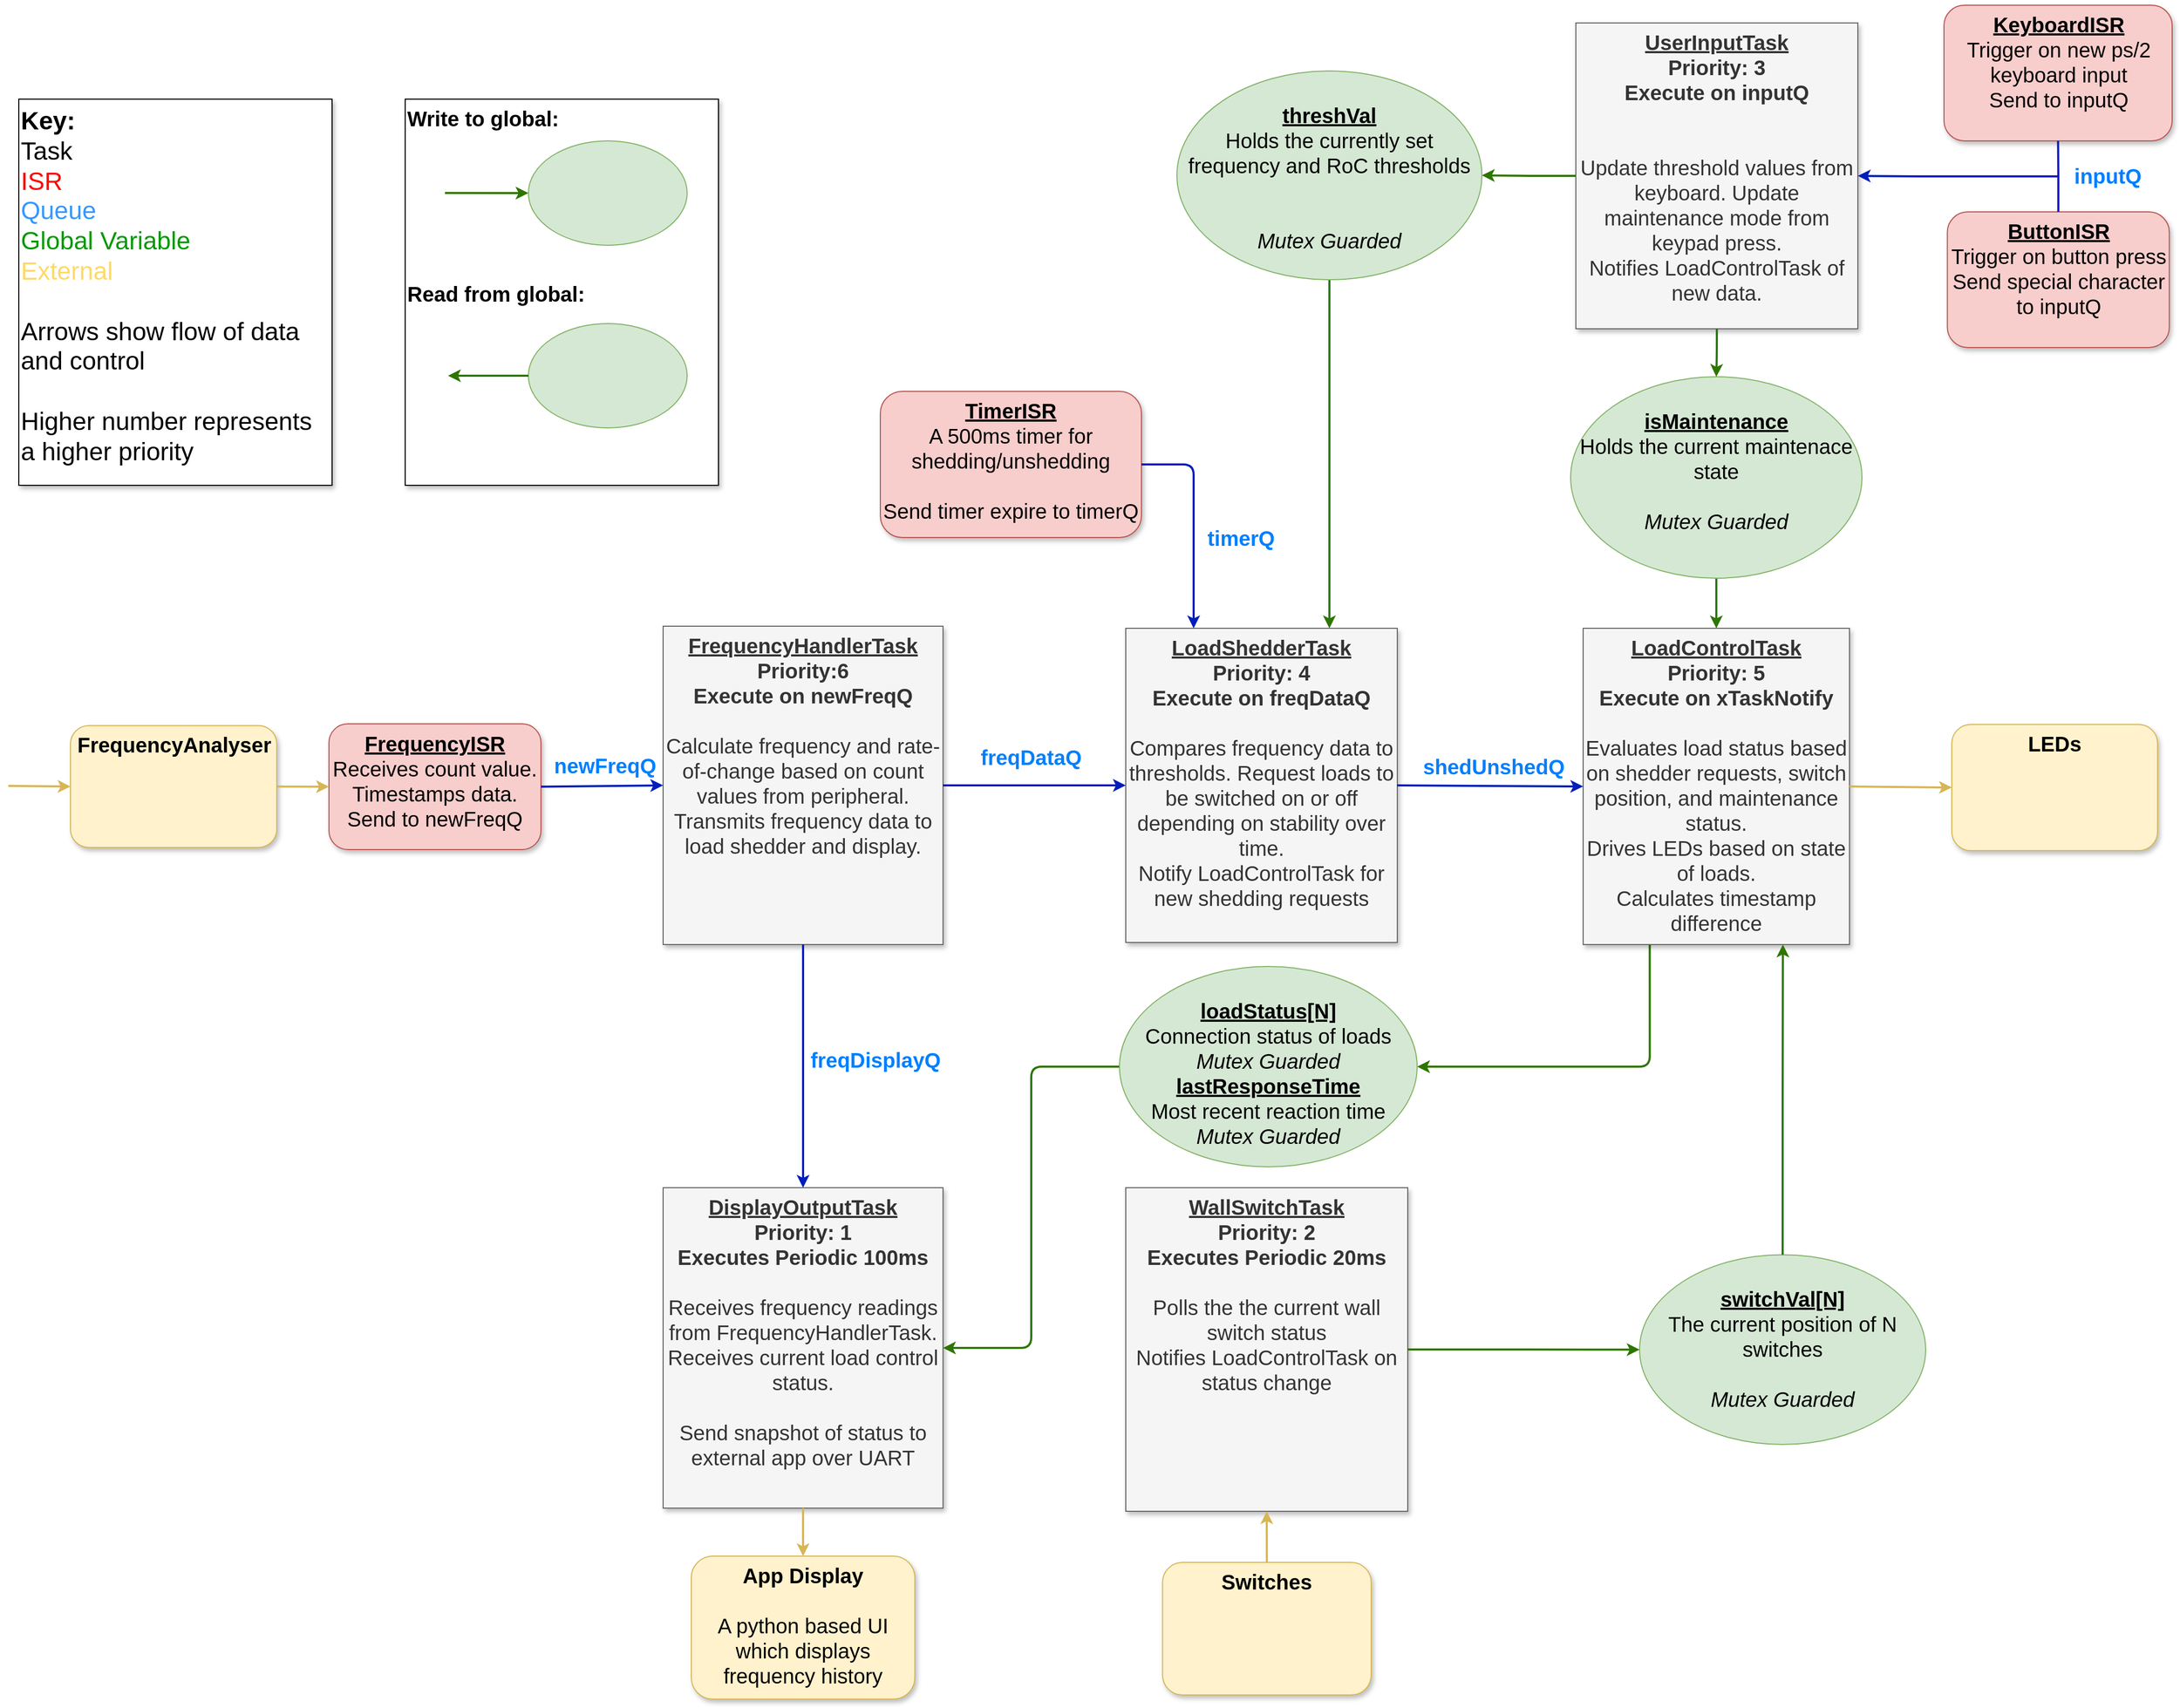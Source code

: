 <mxfile version="12.9.3" type="device"><diagram id="hJlR-zcNykk-kmC-tT8O" name="Page-1"><mxGraphModel dx="4095" dy="2518" grid="1" gridSize="10" guides="1" tooltips="1" connect="1" arrows="1" fold="1" page="1" pageScale="1" pageWidth="1169" pageHeight="827" math="0" shadow="0"><root><mxCell id="0"/><mxCell id="1" parent="0"/><mxCell id="EgB2sBMlgyTfe2yUj-QF-12" value="&lt;font size=&quot;1&quot;&gt;&lt;b style=&quot;font-size: 20px&quot;&gt;Write to global:&lt;br&gt;&lt;br&gt;&lt;br&gt;&lt;br&gt;&lt;br&gt;&lt;br&gt;&lt;br&gt;Read from global:&lt;br&gt;&lt;/b&gt;&lt;/font&gt;" style="rounded=0;whiteSpace=wrap;html=1;shadow=1;align=left;verticalAlign=top;fontSize=14;" parent="1" vertex="1"><mxGeometry x="360" y="-70" width="300" height="370" as="geometry"/></mxCell><mxCell id="SNkbNMOe0gDWA6k8Lp-L-2" value="&lt;font style=&quot;font-size: 24px&quot;&gt;&lt;b&gt;Key:&lt;br&gt;&lt;/b&gt;Task&lt;br&gt;&lt;font color=&quot;#ff0000&quot; style=&quot;font-size: 24px&quot;&gt;ISR&lt;/font&gt;&lt;br&gt;&lt;font color=&quot;#3399ff&quot; style=&quot;font-size: 24px&quot;&gt;Queue&lt;/font&gt;&lt;br&gt;&lt;font color=&quot;#009900&quot; style=&quot;font-size: 24px&quot;&gt;Global Variable&lt;br&gt;&lt;/font&gt;&lt;font color=&quot;#ffd966&quot; style=&quot;font-size: 24px&quot;&gt;External&lt;/font&gt;&lt;br&gt;&lt;br&gt;Arrows show flow of data and control&lt;br&gt;&lt;br&gt;Higher number represents a higher priority&lt;/font&gt;" style="rounded=0;whiteSpace=wrap;html=1;shadow=1;align=left;verticalAlign=top;fontSize=14;" parent="1" vertex="1"><mxGeometry x="-10" y="-70" width="300" height="370" as="geometry"/></mxCell><mxCell id="SNkbNMOe0gDWA6k8Lp-L-4" value="&lt;font style=&quot;font-size: 20px&quot;&gt;&lt;u style=&quot;font-weight: bold&quot;&gt;FrequencyHandlerTask&lt;/u&gt;&lt;br&gt;&lt;b&gt;Priority:6&lt;/b&gt;&lt;br&gt;&lt;b&gt;Execute on newFreqQ&lt;/b&gt;&lt;br&gt;&lt;br&gt;Calculate frequency and rate-of-change based on count values from peripheral.&lt;br&gt;Transmits frequency data to load shedder and display.&lt;/font&gt;" style="rounded=0;whiteSpace=wrap;html=1;shadow=1;fontSize=14;verticalAlign=top;fillColor=#f5f5f5;strokeColor=#666666;fontColor=#333333;" parent="1" vertex="1"><mxGeometry x="607" y="435" width="268" height="305" as="geometry"/></mxCell><mxCell id="SNkbNMOe0gDWA6k8Lp-L-10" value="&lt;font style=&quot;font-size: 20px&quot;&gt;&lt;u style=&quot;font-weight: bold&quot;&gt;LoadShedderTask&lt;/u&gt;&lt;br&gt;&lt;b&gt;Priority: 4&lt;/b&gt;&lt;br&gt;&lt;b&gt;Execute on freqDataQ&lt;/b&gt;&lt;br&gt;&lt;br&gt;Compares frequency data to thresholds. Request loads to be switched on or off depending on stability over time.&lt;br&gt;Notify LoadControlTask for new shedding requests&lt;/font&gt;" style="rounded=0;whiteSpace=wrap;html=1;shadow=1;fontSize=14;verticalAlign=top;fillColor=#f5f5f5;strokeColor=#666666;fontColor=#333333;" parent="1" vertex="1"><mxGeometry x="1050" y="437" width="260" height="301" as="geometry"/></mxCell><mxCell id="duM6ciMKflTFhWMSCVgQ-56" style="edgeStyle=orthogonalEdgeStyle;rounded=1;orthogonalLoop=1;jettySize=auto;html=1;exitX=0.25;exitY=1;exitDx=0;exitDy=0;entryX=1;entryY=0.5;entryDx=0;entryDy=0;fontSize=14;fontColor=#009900;fillColor=#60a917;strokeColor=#2D7600;strokeWidth=2;" parent="1" source="SNkbNMOe0gDWA6k8Lp-L-11" target="duM6ciMKflTFhWMSCVgQ-53" edge="1"><mxGeometry relative="1" as="geometry"><mxPoint x="1378" y="855" as="targetPoint"/></mxGeometry></mxCell><mxCell id="SNkbNMOe0gDWA6k8Lp-L-11" value="&lt;font style=&quot;font-size: 20px&quot;&gt;&lt;u style=&quot;font-weight: bold&quot;&gt;LoadControlTask&lt;/u&gt;&lt;br&gt;&lt;b&gt;Priority: 5&lt;/b&gt;&lt;br&gt;&lt;b&gt;Execute on xTaskNotify&lt;/b&gt;&lt;br&gt;&lt;br&gt;Evaluates load status based on shedder requests, switch position, and maintenance status.&lt;br&gt;Drives LEDs based on state of loads.&lt;br&gt;Calculates timestamp difference&lt;br&gt;&lt;/font&gt;" style="rounded=0;whiteSpace=wrap;html=1;shadow=1;fontSize=14;verticalAlign=top;fillColor=#f5f5f5;strokeColor=#666666;fontColor=#333333;" parent="1" vertex="1"><mxGeometry x="1488" y="437" width="255" height="303" as="geometry"/></mxCell><mxCell id="SNkbNMOe0gDWA6k8Lp-L-12" value="&lt;font style=&quot;font-size: 20px&quot;&gt;&lt;u style=&quot;font-weight: bold&quot;&gt;DisplayOutputTask&lt;/u&gt;&lt;br&gt;&lt;b&gt;Priority: 1&lt;/b&gt;&lt;br&gt;&lt;b&gt;Executes Periodic 100ms&lt;br&gt;&lt;/b&gt;&lt;br&gt;Receives frequency readings from FrequencyHandlerTask.&lt;br&gt;Receives current load control status.&lt;br&gt;&lt;br&gt;Send snapshot of status to external app over UART&lt;/font&gt;" style="rounded=0;whiteSpace=wrap;html=1;shadow=1;fontSize=14;verticalAlign=top;fillColor=#f5f5f5;strokeColor=#666666;fontColor=#333333;" parent="1" vertex="1"><mxGeometry x="607" y="973" width="268" height="307" as="geometry"/></mxCell><mxCell id="SNkbNMOe0gDWA6k8Lp-L-13" value="&lt;font style=&quot;font-size: 20px&quot;&gt;&lt;u style=&quot;font-weight: bold&quot;&gt;WallSwitchTask&lt;/u&gt;&lt;br&gt;&lt;b&gt;Priority: 2&lt;/b&gt;&lt;br&gt;&lt;b&gt;Executes Periodic 20ms&lt;/b&gt;&lt;br&gt;&lt;br&gt;Polls the the current wall switch status&lt;br&gt;Notifies LoadControlTask on status change&lt;/font&gt;" style="rounded=0;whiteSpace=wrap;html=1;shadow=1;fontSize=14;verticalAlign=top;fillColor=#f5f5f5;strokeColor=#666666;fontColor=#333333;" parent="1" vertex="1"><mxGeometry x="1050" y="973" width="270" height="310" as="geometry"/></mxCell><mxCell id="duM6ciMKflTFhWMSCVgQ-48" style="edgeStyle=orthogonalEdgeStyle;rounded=1;orthogonalLoop=1;jettySize=auto;html=1;exitX=0;exitY=0.5;exitDx=0;exitDy=0;fontSize=14;fontColor=#009900;fillColor=#60a917;strokeColor=#2D7600;strokeWidth=2;" parent="1" source="SNkbNMOe0gDWA6k8Lp-L-14" target="duM6ciMKflTFhWMSCVgQ-46" edge="1"><mxGeometry relative="1" as="geometry"><mxPoint x="1330" y="4" as="targetPoint"/></mxGeometry></mxCell><mxCell id="SNkbNMOe0gDWA6k8Lp-L-14" value="&lt;font style=&quot;font-size: 20px&quot;&gt;&lt;u style=&quot;font-weight: bold&quot;&gt;UserInputTask&lt;/u&gt;&lt;br&gt;&lt;b&gt;Priority: 3&lt;br&gt;Execute on inputQ&lt;br&gt;&lt;/b&gt;&lt;br&gt;&lt;br&gt;Update threshold values from keyboard. Update maintenance mode from keypad press.&lt;br&gt;Notifies LoadControlTask of new data.&lt;/font&gt;" style="rounded=0;whiteSpace=wrap;html=1;shadow=1;fontSize=14;verticalAlign=top;fillColor=#f5f5f5;strokeColor=#666666;fontColor=#333333;" parent="1" vertex="1"><mxGeometry x="1481" y="-143" width="270" height="293" as="geometry"/></mxCell><mxCell id="SNkbNMOe0gDWA6k8Lp-L-15" value="&lt;font style=&quot;font-size: 20px&quot;&gt;&lt;u style=&quot;font-weight: bold&quot;&gt;FrequencyISR&lt;/u&gt;&lt;br&gt;Receives count value.&lt;br&gt;Timestamps data.&lt;br&gt;Send to newFreqQ&lt;/font&gt;" style="rounded=1;whiteSpace=wrap;html=1;shadow=1;fontSize=14;labelBorderColor=none;fillColor=#f8cecc;strokeColor=#b85450;verticalAlign=top;" parent="1" vertex="1"><mxGeometry x="287" y="528.5" width="203" height="120.5" as="geometry"/></mxCell><mxCell id="SNkbNMOe0gDWA6k8Lp-L-16" value="&lt;font style=&quot;font-size: 20px&quot;&gt;&lt;b&gt;&lt;u&gt;KeyboardISR&lt;/u&gt;&lt;/b&gt;&lt;br&gt;Trigger on new ps/2 keyboard input&lt;br&gt;Send to inputQ&lt;/font&gt;" style="rounded=1;whiteSpace=wrap;html=1;shadow=1;fontSize=14;labelBorderColor=none;fillColor=#f8cecc;strokeColor=#b85450;verticalAlign=top;" parent="1" vertex="1"><mxGeometry x="1833.5" y="-160" width="218.5" height="130" as="geometry"/></mxCell><mxCell id="SNkbNMOe0gDWA6k8Lp-L-17" value="&lt;font style=&quot;font-size: 20px&quot;&gt;&lt;b&gt;&lt;u&gt;ButtonISR&lt;/u&gt;&lt;/b&gt;&lt;br&gt;Trigger on button press&lt;br&gt;Send special character to inputQ&lt;/font&gt;" style="rounded=1;whiteSpace=wrap;html=1;shadow=1;fontSize=14;labelBorderColor=none;fillColor=#f8cecc;strokeColor=#b85450;verticalAlign=top;" parent="1" vertex="1"><mxGeometry x="1836.75" y="38" width="212.5" height="130" as="geometry"/></mxCell><mxCell id="SNkbNMOe0gDWA6k8Lp-L-18" value="&lt;b&gt;&lt;font style=&quot;font-size: 20px&quot;&gt;FrequencyAnalyser&lt;/font&gt;&lt;/b&gt;" style="rounded=1;whiteSpace=wrap;html=1;shadow=1;fontSize=14;labelBorderColor=none;fillColor=#fff2cc;strokeColor=#d6b656;verticalAlign=top;" parent="1" vertex="1"><mxGeometry x="39.5" y="530.25" width="197.5" height="116.75" as="geometry"/></mxCell><mxCell id="SNkbNMOe0gDWA6k8Lp-L-19" value="&lt;font style=&quot;font-size: 20px&quot;&gt;&lt;b&gt;App Display&lt;/b&gt;&lt;br&gt;&lt;br&gt;A python based UI which displays frequency history&lt;br&gt;&lt;/font&gt;" style="rounded=1;whiteSpace=wrap;html=1;shadow=1;fontSize=14;labelBorderColor=none;fillColor=#fff2cc;strokeColor=#d6b656;verticalAlign=top;" parent="1" vertex="1"><mxGeometry x="634" y="1326" width="214" height="137" as="geometry"/></mxCell><mxCell id="duM6ciMKflTFhWMSCVgQ-1" value="" style="endArrow=classic;html=1;entryX=0;entryY=0.5;entryDx=0;entryDy=0;fillColor=#fff2cc;strokeColor=#d6b656;strokeWidth=2;" parent="1" target="SNkbNMOe0gDWA6k8Lp-L-18" edge="1"><mxGeometry width="50" height="50" relative="1" as="geometry"><mxPoint x="-20" y="588" as="sourcePoint"/><mxPoint x="708" y="722.5" as="targetPoint"/></mxGeometry></mxCell><mxCell id="duM6ciMKflTFhWMSCVgQ-4" value="" style="endArrow=classic;html=1;entryX=0;entryY=0.5;entryDx=0;entryDy=0;fillColor=#fff2cc;strokeColor=#d6b656;exitX=1;exitY=0.5;exitDx=0;exitDy=0;strokeWidth=2;" parent="1" source="SNkbNMOe0gDWA6k8Lp-L-18" target="SNkbNMOe0gDWA6k8Lp-L-15" edge="1"><mxGeometry width="50" height="50" relative="1" as="geometry"><mxPoint x="-22" y="582.5" as="sourcePoint"/><mxPoint x="48" y="582.5" as="targetPoint"/></mxGeometry></mxCell><mxCell id="duM6ciMKflTFhWMSCVgQ-5" value="&lt;font style=&quot;font-size: 20px&quot;&gt;newFreqQ&lt;/font&gt;" style="endArrow=classic;html=1;fillColor=#0050ef;strokeColor=#001DBC;fontColor=#007FFF;fontStyle=1;fontSize=16;exitX=1;exitY=0.5;exitDx=0;exitDy=0;entryX=0;entryY=0.5;entryDx=0;entryDy=0;strokeWidth=2;" parent="1" source="SNkbNMOe0gDWA6k8Lp-L-15" target="SNkbNMOe0gDWA6k8Lp-L-4" edge="1"><mxGeometry x="0.049" y="20" width="50" height="50" relative="1" as="geometry"><mxPoint x="445" y="550" as="sourcePoint"/><mxPoint x="605" y="550" as="targetPoint"/><mxPoint as="offset"/></mxGeometry></mxCell><mxCell id="duM6ciMKflTFhWMSCVgQ-6" value="" style="endArrow=classic;html=1;fontSize=16;fontColor=#007FFF;exitX=0.5;exitY=1;exitDx=0;exitDy=0;entryX=0.5;entryY=0;entryDx=0;entryDy=0;fillColor=#fff2cc;strokeColor=#d6b656;strokeWidth=2;" parent="1" source="SNkbNMOe0gDWA6k8Lp-L-12" target="SNkbNMOe0gDWA6k8Lp-L-19" edge="1"><mxGeometry width="50" height="50" relative="1" as="geometry"><mxPoint x="642.5" y="1100" as="sourcePoint"/><mxPoint x="692.5" y="1050" as="targetPoint"/></mxGeometry></mxCell><mxCell id="duM6ciMKflTFhWMSCVgQ-7" value="&lt;font style=&quot;font-size: 20px&quot;&gt;inputQ&lt;/font&gt;" style="endArrow=classic;html=1;fillColor=#0050ef;strokeColor=#001DBC;entryX=1;entryY=0.5;entryDx=0;entryDy=0;fontColor=#007FFF;fontStyle=1;fontSize=16;rounded=0;exitX=0.5;exitY=1;exitDx=0;exitDy=0;strokeWidth=2;" parent="1" source="SNkbNMOe0gDWA6k8Lp-L-16" target="SNkbNMOe0gDWA6k8Lp-L-14" edge="1"><mxGeometry x="-0.701" y="47" width="50" height="50" relative="1" as="geometry"><mxPoint x="1481" y="-290" as="sourcePoint"/><mxPoint x="1648.5" y="-143" as="targetPoint"/><mxPoint x="47" y="-48" as="offset"/><Array as="points"><mxPoint x="1943" y="4"/><mxPoint x="1810" y="4"/></Array></mxGeometry></mxCell><mxCell id="duM6ciMKflTFhWMSCVgQ-24" value="&lt;font style=&quot;font-size: 20px&quot;&gt;freqDataQ&lt;/font&gt;" style="endArrow=classic;html=1;fillColor=#0050ef;strokeColor=#001DBC;entryX=0;entryY=0.5;entryDx=0;entryDy=0;fontColor=#007FFF;fontStyle=1;fontSize=16;exitX=1;exitY=0.5;exitDx=0;exitDy=0;strokeWidth=2;" parent="1" source="SNkbNMOe0gDWA6k8Lp-L-4" target="SNkbNMOe0gDWA6k8Lp-L-10" edge="1"><mxGeometry x="-0.038" y="28" width="50" height="50" relative="1" as="geometry"><mxPoint x="846" y="549.17" as="sourcePoint"/><mxPoint x="1014" y="549.17" as="targetPoint"/><mxPoint as="offset"/></mxGeometry></mxCell><mxCell id="duM6ciMKflTFhWMSCVgQ-25" value="freqDisplayQ" style="endArrow=classic;html=1;fillColor=#0050ef;strokeColor=#001DBC;entryX=0.5;entryY=0;entryDx=0;entryDy=0;fontColor=#007FFF;fontStyle=1;fontSize=20;exitX=0.5;exitY=1;exitDx=0;exitDy=0;strokeWidth=2;" parent="1" source="SNkbNMOe0gDWA6k8Lp-L-4" target="SNkbNMOe0gDWA6k8Lp-L-12" edge="1"><mxGeometry x="-0.055" y="69" width="50" height="50" relative="1" as="geometry"><mxPoint x="741" y="760" as="sourcePoint"/><mxPoint x="624" y="780.0" as="targetPoint"/><mxPoint as="offset"/></mxGeometry></mxCell><mxCell id="duM6ciMKflTFhWMSCVgQ-33" value="&lt;font color=&quot;#000000&quot; style=&quot;font-size: 20px&quot;&gt;&lt;b&gt;&lt;u&gt;&lt;br&gt;switchVal[N]&lt;/u&gt;&lt;/b&gt;&lt;br&gt;The current position of N switches&lt;i&gt;&lt;br&gt;&lt;br&gt;Mutex Guarded&lt;/i&gt;&lt;br&gt;&lt;/font&gt;" style="ellipse;whiteSpace=wrap;html=1;fillColor=#d5e8d4;fontSize=16;verticalAlign=top;strokeColor=#82b366;" parent="1" vertex="1"><mxGeometry x="1542" y="1037.25" width="274" height="181.75" as="geometry"/></mxCell><mxCell id="duM6ciMKflTFhWMSCVgQ-36" style="edgeStyle=orthogonalEdgeStyle;rounded=0;orthogonalLoop=1;jettySize=auto;html=1;fontSize=14;fontColor=#009900;fillColor=#60a917;strokeColor=#2D7600;entryX=0.75;entryY=1;entryDx=0;entryDy=0;exitX=0.5;exitY=0;exitDx=0;exitDy=0;strokeWidth=2;" parent="1" source="duM6ciMKflTFhWMSCVgQ-33" target="SNkbNMOe0gDWA6k8Lp-L-11" edge="1"><mxGeometry relative="1" as="geometry"><mxPoint x="1583" y="711" as="sourcePoint"/><mxPoint x="1583" y="701" as="targetPoint"/></mxGeometry></mxCell><mxCell id="duM6ciMKflTFhWMSCVgQ-38" value="&lt;font style=&quot;font-size: 20px&quot;&gt;shedUnshedQ&lt;/font&gt;" style="endArrow=classic;html=1;fillColor=#0050ef;strokeColor=#001DBC;entryX=0;entryY=0.5;entryDx=0;entryDy=0;fontColor=#007FFF;fontStyle=1;fontSize=16;exitX=1;exitY=0.5;exitDx=0;exitDy=0;strokeWidth=2;" parent="1" source="SNkbNMOe0gDWA6k8Lp-L-10" target="SNkbNMOe0gDWA6k8Lp-L-11" edge="1"><mxGeometry x="0.018" y="19" width="50" height="50" relative="1" as="geometry"><mxPoint x="1373" y="587.5" as="sourcePoint"/><mxPoint x="1123" y="559" as="targetPoint"/><mxPoint x="1" as="offset"/></mxGeometry></mxCell><mxCell id="duM6ciMKflTFhWMSCVgQ-39" style="edgeStyle=orthogonalEdgeStyle;rounded=0;orthogonalLoop=1;jettySize=auto;html=1;fontSize=14;fontColor=#009900;fillColor=#60a917;strokeColor=#2D7600;entryX=0;entryY=0.5;entryDx=0;entryDy=0;exitX=1;exitY=0.5;exitDx=0;exitDy=0;strokeWidth=2;" parent="1" source="SNkbNMOe0gDWA6k8Lp-L-13" target="duM6ciMKflTFhWMSCVgQ-33" edge="1"><mxGeometry relative="1" as="geometry"><mxPoint x="1393" y="1128" as="sourcePoint"/><mxPoint x="1613" y="853" as="targetPoint"/></mxGeometry></mxCell><mxCell id="duM6ciMKflTFhWMSCVgQ-40" value="&lt;b&gt;&lt;font style=&quot;font-size: 20px&quot;&gt;Switches&lt;/font&gt;&lt;/b&gt;" style="rounded=1;whiteSpace=wrap;html=1;shadow=1;fontSize=14;labelBorderColor=none;fillColor=#fff2cc;strokeColor=#d6b656;verticalAlign=top;" parent="1" vertex="1"><mxGeometry x="1085.25" y="1332" width="199.75" height="127" as="geometry"/></mxCell><mxCell id="duM6ciMKflTFhWMSCVgQ-41" value="" style="endArrow=classic;html=1;fontSize=16;fontColor=#007FFF;exitX=0.5;exitY=0;exitDx=0;exitDy=0;entryX=0.5;entryY=1;entryDx=0;entryDy=0;fillColor=#fff2cc;strokeColor=#d6b656;strokeWidth=2;" parent="1" source="duM6ciMKflTFhWMSCVgQ-40" target="SNkbNMOe0gDWA6k8Lp-L-13" edge="1"><mxGeometry width="50" height="50" relative="1" as="geometry"><mxPoint x="741" y="1180.0" as="sourcePoint"/><mxPoint x="741" y="1250.0" as="targetPoint"/></mxGeometry></mxCell><mxCell id="duM6ciMKflTFhWMSCVgQ-55" style="edgeStyle=orthogonalEdgeStyle;rounded=1;orthogonalLoop=1;jettySize=auto;html=1;entryX=0.75;entryY=0;entryDx=0;entryDy=0;fontSize=14;fontColor=#009900;fillColor=#60a917;strokeColor=#2D7600;strokeWidth=2;" parent="1" source="duM6ciMKflTFhWMSCVgQ-46" target="SNkbNMOe0gDWA6k8Lp-L-10" edge="1"><mxGeometry relative="1" as="geometry"/></mxCell><mxCell id="duM6ciMKflTFhWMSCVgQ-46" value="&lt;font color=&quot;#000000&quot; style=&quot;font-size: 20px&quot;&gt;&lt;br&gt;&lt;u&gt;&lt;b&gt;threshVal&lt;/b&gt;&lt;br&gt;&lt;/u&gt;Holds the currently set frequency and RoC thresholds&lt;i&gt;&lt;br&gt;&lt;br&gt;&lt;br&gt;Mutex Guarded&lt;/i&gt;&lt;br&gt;&lt;/font&gt;" style="ellipse;whiteSpace=wrap;html=1;fillColor=#d5e8d4;fontSize=16;verticalAlign=top;strokeColor=#82b366;" parent="1" vertex="1"><mxGeometry x="1099" y="-97" width="292" height="200" as="geometry"/></mxCell><mxCell id="duM6ciMKflTFhWMSCVgQ-52" style="edgeStyle=orthogonalEdgeStyle;rounded=1;orthogonalLoop=1;jettySize=auto;html=1;entryX=0.5;entryY=0;entryDx=0;entryDy=0;fontSize=14;fontColor=#009900;fillColor=#60a917;strokeColor=#2D7600;strokeWidth=2;" parent="1" source="duM6ciMKflTFhWMSCVgQ-49" target="SNkbNMOe0gDWA6k8Lp-L-11" edge="1"><mxGeometry relative="1" as="geometry"/></mxCell><mxCell id="duM6ciMKflTFhWMSCVgQ-49" value="&lt;font color=&quot;#000000&quot; style=&quot;font-size: 20px&quot;&gt;&lt;br&gt;&lt;span&gt;&lt;b&gt;&lt;u&gt;isMaintenance&lt;br&gt;&lt;/u&gt;&lt;/b&gt;Holds the current maintenace state&lt;/span&gt;&lt;i&gt;&lt;br&gt;&lt;br&gt;Mutex Guarded&lt;/i&gt;&lt;br&gt;&lt;/font&gt;" style="ellipse;whiteSpace=wrap;html=1;fillColor=#d5e8d4;fontSize=16;verticalAlign=top;strokeColor=#82b366;" parent="1" vertex="1"><mxGeometry x="1476" y="196" width="279" height="193" as="geometry"/></mxCell><mxCell id="duM6ciMKflTFhWMSCVgQ-50" style="edgeStyle=orthogonalEdgeStyle;rounded=1;orthogonalLoop=1;jettySize=auto;html=1;exitX=0.5;exitY=1;exitDx=0;exitDy=0;fontSize=14;fontColor=#009900;fillColor=#60a917;strokeColor=#2D7600;entryX=0.5;entryY=0;entryDx=0;entryDy=0;strokeWidth=2;" parent="1" source="SNkbNMOe0gDWA6k8Lp-L-14" target="duM6ciMKflTFhWMSCVgQ-49" edge="1"><mxGeometry relative="1" as="geometry"><mxPoint x="1486" y="8" as="sourcePoint"/><mxPoint x="1601" y="200" as="targetPoint"/></mxGeometry></mxCell><mxCell id="duM6ciMKflTFhWMSCVgQ-57" style="edgeStyle=orthogonalEdgeStyle;rounded=1;orthogonalLoop=1;jettySize=auto;html=1;entryX=1;entryY=0.5;entryDx=0;entryDy=0;fontSize=14;fontColor=#009900;fillColor=#60a917;strokeColor=#2D7600;strokeWidth=2;" parent="1" source="duM6ciMKflTFhWMSCVgQ-53" target="SNkbNMOe0gDWA6k8Lp-L-12" edge="1"><mxGeometry relative="1" as="geometry"/></mxCell><mxCell id="duM6ciMKflTFhWMSCVgQ-53" value="&lt;font color=&quot;#000000&quot; style=&quot;font-size: 20px&quot;&gt;&lt;b&gt;&lt;u&gt;&lt;br&gt;loadStatus[N]&lt;br&gt;&lt;/u&gt;&lt;/b&gt;Connection status of loads&lt;br&gt;&lt;/font&gt;&lt;i style=&quot;font-size: 20px&quot;&gt;Mutex Guarded&lt;/i&gt;&lt;font color=&quot;#000000&quot; style=&quot;font-size: 20px&quot;&gt;&lt;br&gt;&lt;/font&gt;&lt;b style=&quot;font-size: 20px&quot;&gt;&lt;u&gt;lastResponseTime&lt;br&gt;&lt;/u&gt;&lt;/b&gt;&lt;font color=&quot;#000000&quot; style=&quot;font-size: 20px&quot;&gt;Most recent reaction time&lt;i&gt;&lt;br&gt;Mutex Guarded&lt;/i&gt;&lt;br&gt;&lt;/font&gt;" style="ellipse;whiteSpace=wrap;html=1;fillColor=#d5e8d4;fontSize=16;verticalAlign=top;strokeColor=#82b366;" parent="1" vertex="1"><mxGeometry x="1044" y="761" width="285" height="192" as="geometry"/></mxCell><mxCell id="duM6ciMKflTFhWMSCVgQ-58" value="" style="endArrow=classic;html=1;entryX=0;entryY=0.5;entryDx=0;entryDy=0;fillColor=#fff2cc;strokeColor=#d6b656;exitX=1;exitY=0.5;exitDx=0;exitDy=0;strokeWidth=2;" parent="1" source="SNkbNMOe0gDWA6k8Lp-L-11" target="duM6ciMKflTFhWMSCVgQ-59" edge="1"><mxGeometry width="50" height="50" relative="1" as="geometry"><mxPoint x="1678" y="548" as="sourcePoint"/><mxPoint x="1777" y="548" as="targetPoint"/></mxGeometry></mxCell><mxCell id="duM6ciMKflTFhWMSCVgQ-59" value="&lt;b&gt;&lt;font style=&quot;font-size: 20px&quot;&gt;LEDs&lt;/font&gt;&lt;/b&gt;" style="rounded=1;whiteSpace=wrap;html=1;shadow=1;fontSize=14;labelBorderColor=none;fillColor=#fff2cc;strokeColor=#d6b656;verticalAlign=top;" parent="1" vertex="1"><mxGeometry x="1841" y="529.12" width="197" height="120.88" as="geometry"/></mxCell><mxCell id="EgB2sBMlgyTfe2yUj-QF-8" value="&lt;font style=&quot;font-size: 20px&quot;&gt;&lt;b&gt;&lt;u&gt;TimerISR&lt;/u&gt;&lt;br&gt;&lt;/b&gt;A 500ms timer for shedding/unshedding&lt;br&gt;&lt;br&gt;Send timer expire to timerQ&lt;/font&gt;" style="rounded=1;whiteSpace=wrap;html=1;shadow=1;fontSize=14;labelBorderColor=none;fillColor=#f8cecc;strokeColor=#b85450;verticalAlign=top;" parent="1" vertex="1"><mxGeometry x="815" y="210" width="250" height="140" as="geometry"/></mxCell><mxCell id="EgB2sBMlgyTfe2yUj-QF-9" value="&lt;font style=&quot;font-size: 20px&quot;&gt;timerQ&lt;/font&gt;" style="endArrow=classic;html=1;fillColor=#0050ef;strokeColor=#001DBC;entryX=0.25;entryY=0;entryDx=0;entryDy=0;fontColor=#007FFF;fontStyle=1;fontSize=16;exitX=1;exitY=0.5;exitDx=0;exitDy=0;strokeWidth=2;" parent="1" source="EgB2sBMlgyTfe2yUj-QF-8" target="SNkbNMOe0gDWA6k8Lp-L-10" edge="1"><mxGeometry x="0.159" y="45" width="50" height="50" relative="1" as="geometry"><mxPoint x="1070" y="210" as="sourcePoint"/><mxPoint x="1060.0" y="597.5" as="targetPoint"/><mxPoint as="offset"/><Array as="points"><mxPoint x="1115" y="280"/></Array></mxGeometry></mxCell><mxCell id="EgB2sBMlgyTfe2yUj-QF-13" value="&lt;font color=&quot;#000000&quot; style=&quot;font-size: 20px&quot;&gt;&lt;br&gt;&lt;/font&gt;" style="ellipse;whiteSpace=wrap;html=1;fillColor=#d5e8d4;fontSize=16;verticalAlign=top;strokeColor=#82b366;" parent="1" vertex="1"><mxGeometry x="478" y="-30" width="152" height="100" as="geometry"/></mxCell><mxCell id="EgB2sBMlgyTfe2yUj-QF-17" value="" style="endArrow=classic;html=1;fontSize=20;entryX=0;entryY=0.5;entryDx=0;entryDy=0;exitX=0.167;exitY=0.243;exitDx=0;exitDy=0;exitPerimeter=0;fillColor=#60a917;strokeColor=#2D7600;strokeWidth=2;" parent="1" target="EgB2sBMlgyTfe2yUj-QF-13" edge="1"><mxGeometry width="50" height="50" relative="1" as="geometry"><mxPoint x="398.1" y="19.91" as="sourcePoint"/><mxPoint x="478" y="30" as="targetPoint"/></mxGeometry></mxCell><mxCell id="EgB2sBMlgyTfe2yUj-QF-19" value="&lt;font color=&quot;#000000&quot; style=&quot;font-size: 20px&quot;&gt;&lt;br&gt;&lt;/font&gt;" style="ellipse;whiteSpace=wrap;html=1;fillColor=#d5e8d4;fontSize=16;verticalAlign=top;strokeColor=#82b366;" parent="1" vertex="1"><mxGeometry x="478" y="145" width="152" height="100" as="geometry"/></mxCell><mxCell id="EgB2sBMlgyTfe2yUj-QF-21" value="" style="endArrow=classic;html=1;fontSize=20;exitX=0;exitY=0.5;exitDx=0;exitDy=0;fillColor=#60a917;strokeColor=#2D7600;strokeWidth=2;" parent="1" source="EgB2sBMlgyTfe2yUj-QF-19" edge="1"><mxGeometry width="50" height="50" relative="1" as="geometry"><mxPoint x="470" y="195" as="sourcePoint"/><mxPoint x="401" y="195" as="targetPoint"/></mxGeometry></mxCell><mxCell id="EgB2sBMlgyTfe2yUj-QF-25" value="" style="endArrow=none;html=1;fontSize=20;exitX=0.5;exitY=0;exitDx=0;exitDy=0;fillColor=#0050ef;strokeColor=#001DBC;strokeWidth=2;" parent="1" source="SNkbNMOe0gDWA6k8Lp-L-17" edge="1"><mxGeometry width="50" height="50" relative="1" as="geometry"><mxPoint x="1380" y="230" as="sourcePoint"/><mxPoint x="1943" as="targetPoint"/></mxGeometry></mxCell></root></mxGraphModel></diagram></mxfile>